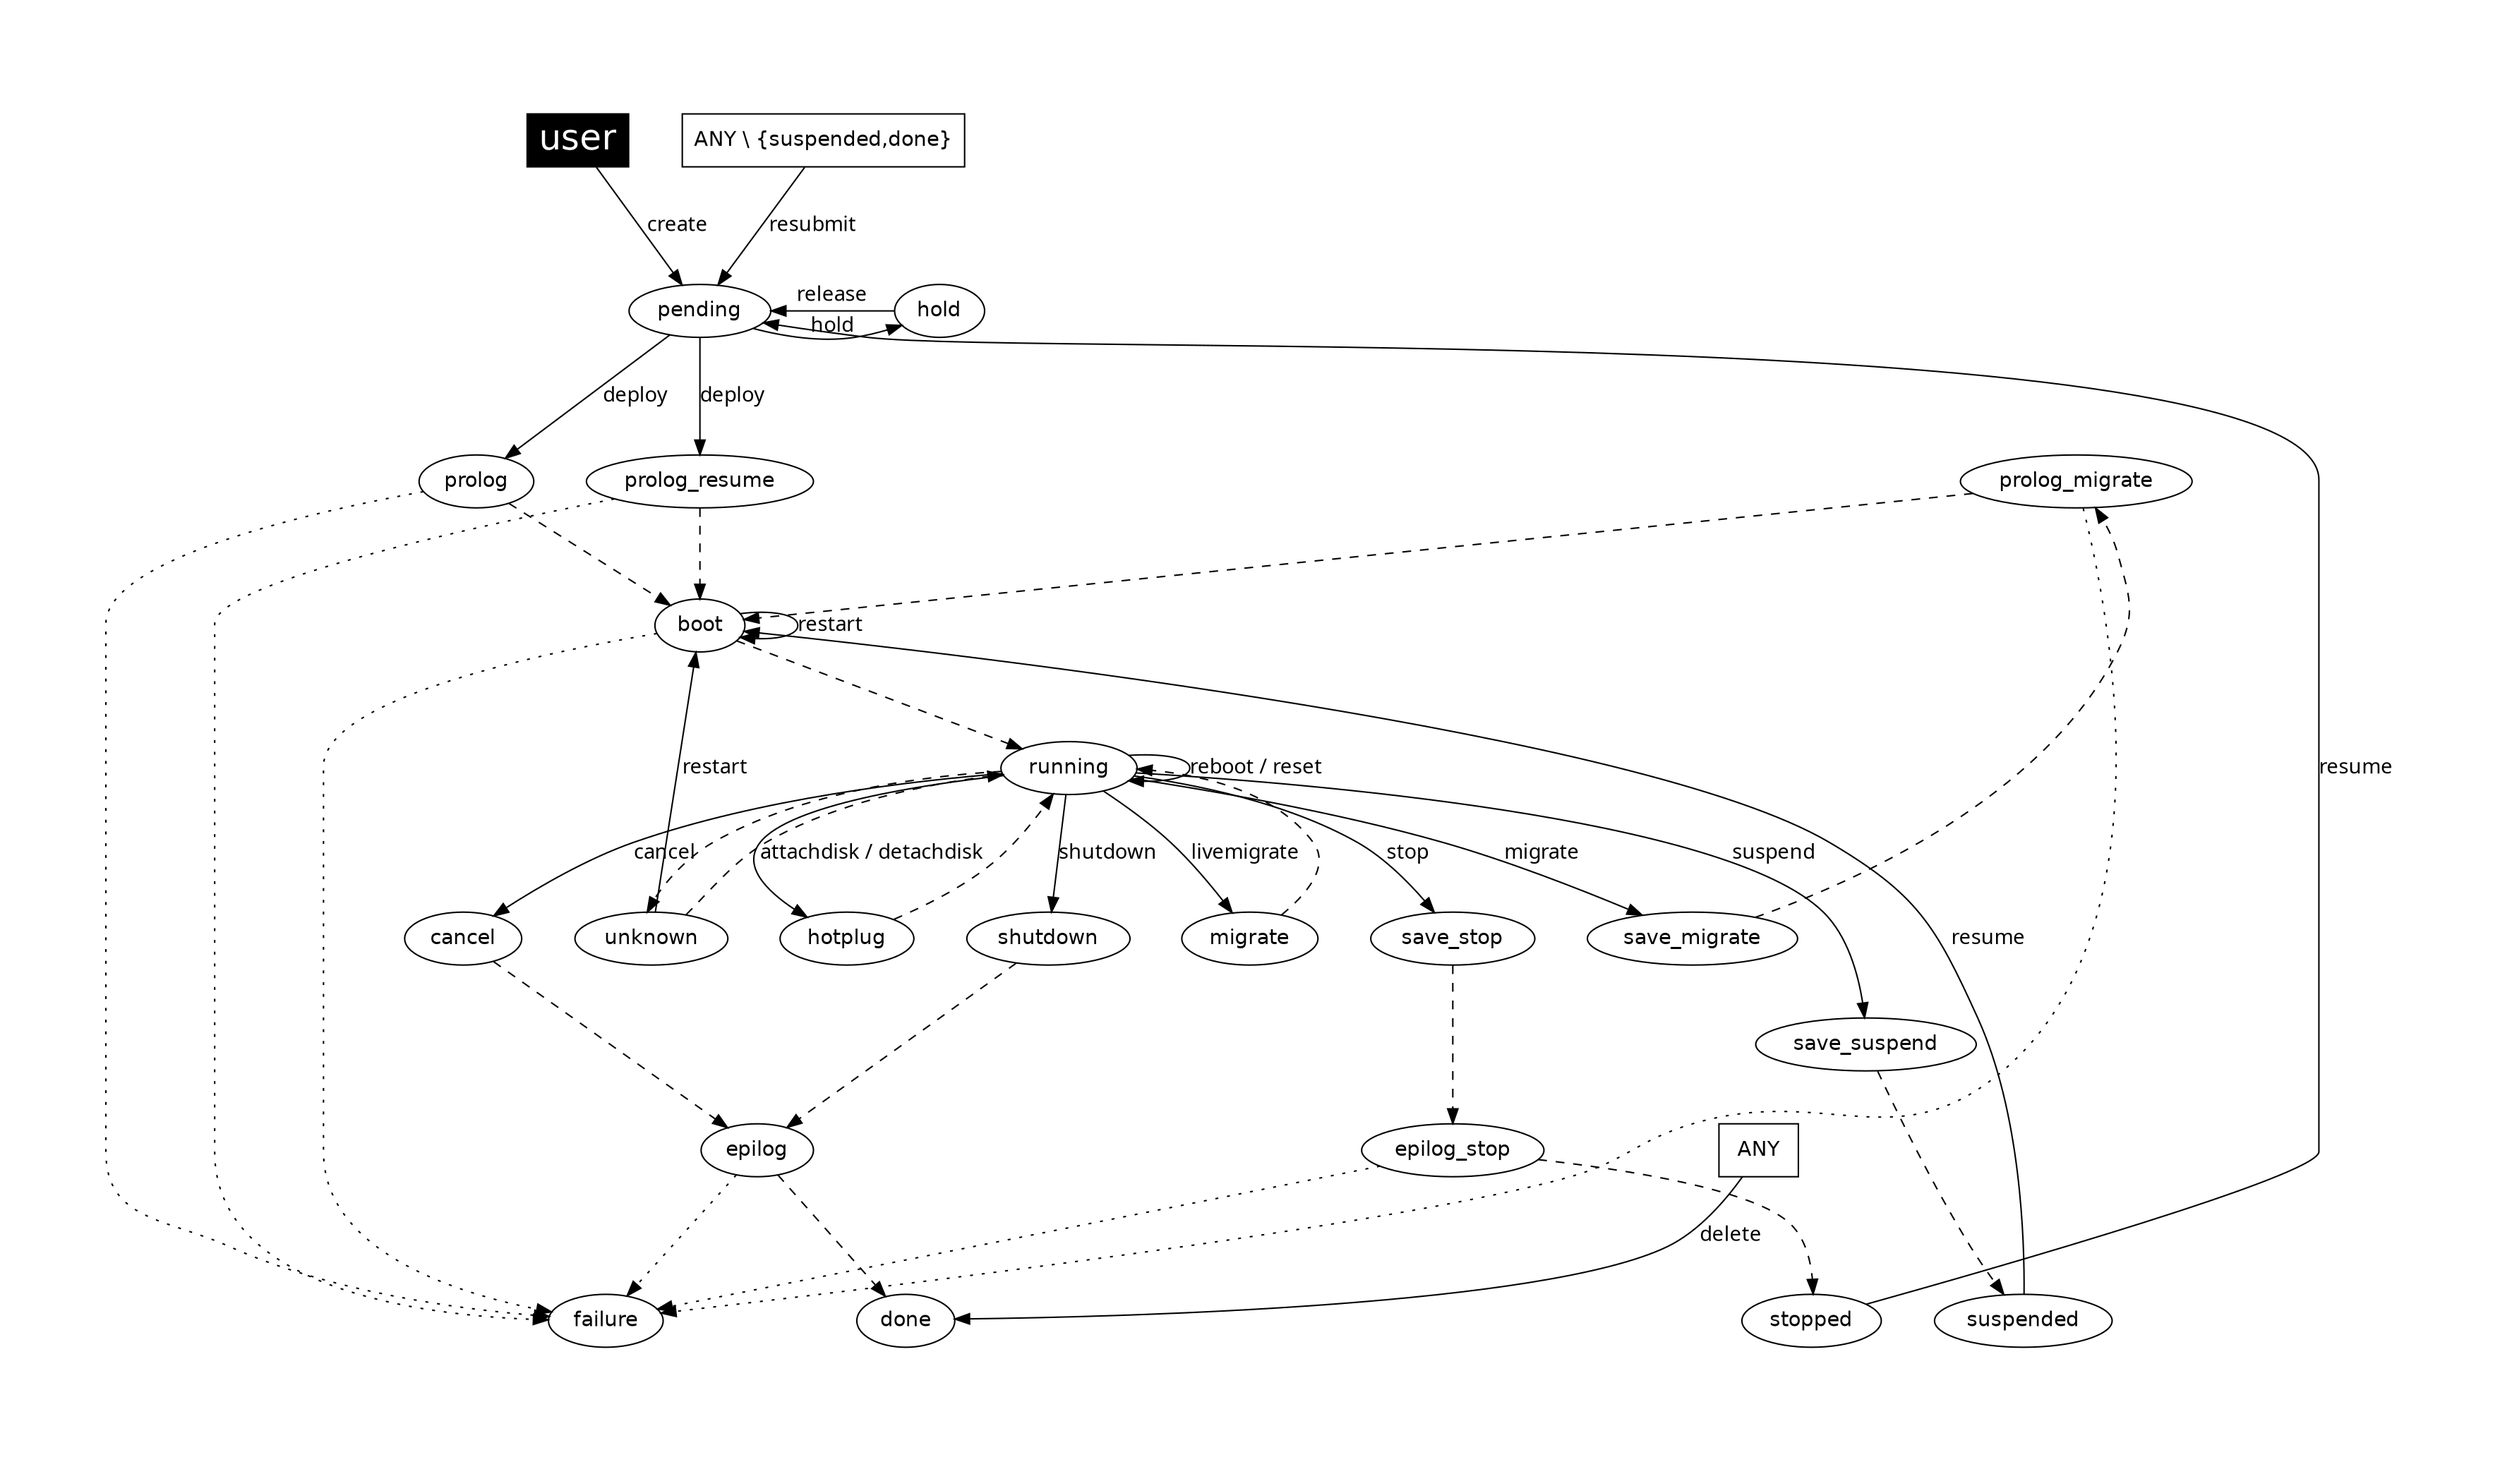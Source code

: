 

digraph OpenNebula {
    graph [
        nodesep= 0.5,
        ratio=0.7,
        pad=1,
    ];

    node [fontname="Helvetica"];
    edge [fontname="Menlo"];
    
    user [
        fillcolor="black",
        style="filled", shape="box",
        fontcolor="white", fontsize= "24.0"];

    ANY [ shape="box" ];
    "ANY \\ {suspended,done}" [ shape="box" ];

    subgraph { rank = min; user}
    subgraph { rank = same; pending; hold; color="white"}
    subgraph { rank = same; prolog; prolog_resume; prolog_migrate;
    color="white" }

    subgraph { rank = max; suspended; done; failure;
    stopped;color="white" }

#   create
    user -> pending [label="create"];

#   deploy
    pending     -> prolog_resume [label="deploy"];
    prolog_resume -> boot [style="dashed"];

    pending     -> prolog [label="deploy"];
    prolog      -> boot [style="dashed"];
    boot        -> running [style="dashed"];

#   shutdown
    running     -> shutdown [label="shutdown"];
    shutdown    -> epilog [style="dashed"];
    epilog      -> done [style="dashed"];

#   livemigrate
    running     -> migrate [label="livemigrate"];
    migrate     -> running [style="dashed"];

#   migrate
    running         -> save_migrate [label="migrate"];
    save_migrate    -> prolog_migrate [style="dashed"];
    prolog_migrate  -> boot [style="dashed"];

#   hold
    pending     -> hold [label="hold"];

#   release
    hold        -> pending [label="release"];

#   stop
    running     -> save_stop [label="stop"];
    save_stop   -> epilog_stop [style="dashed"];
    epilog_stop -> stopped [style="dashed"];

#   cancel
    running     -> cancel [label="cancel"];
    cancel      -> epilog [style="dashed"];

#   suspend
    running         -> save_suspend [label="suspend"];
    save_suspend    -> suspended [style="dashed"];

#   resume
    stopped     -> pending [label="resume"];
    suspended   -> boot [label="resume"];

#   delete
    ANY         -> done [label="delete"];

#   restart
    unknown     -> boot [label="restart"];
    boot        -> boot [label="restart"];

#   reboot, reset
    running     -> running [label="reboot / reset"];

#   attachdisk
    running     -> hotplug [label="attachdisk / detachdisk"]
    hotplug     -> running [style="dashed"];

#   resubmit
    "ANY \\ {suspended,done}" -> pending [label="resubmit"];

#   failures and misc.
    epilog_stop     -> failure [style="dotted"];
    epilog          -> failure [style="dotted"];
    prolog          -> failure [style="dotted"];
    prolog_migrate  -> failure [style="dotted"];
    prolog_resume   -> failure [style="dotted"];
    boot            -> failure [style="dotted"];


    running -> unknown [style="dashed"];
    unknown -> running [style="dashed"];
}
